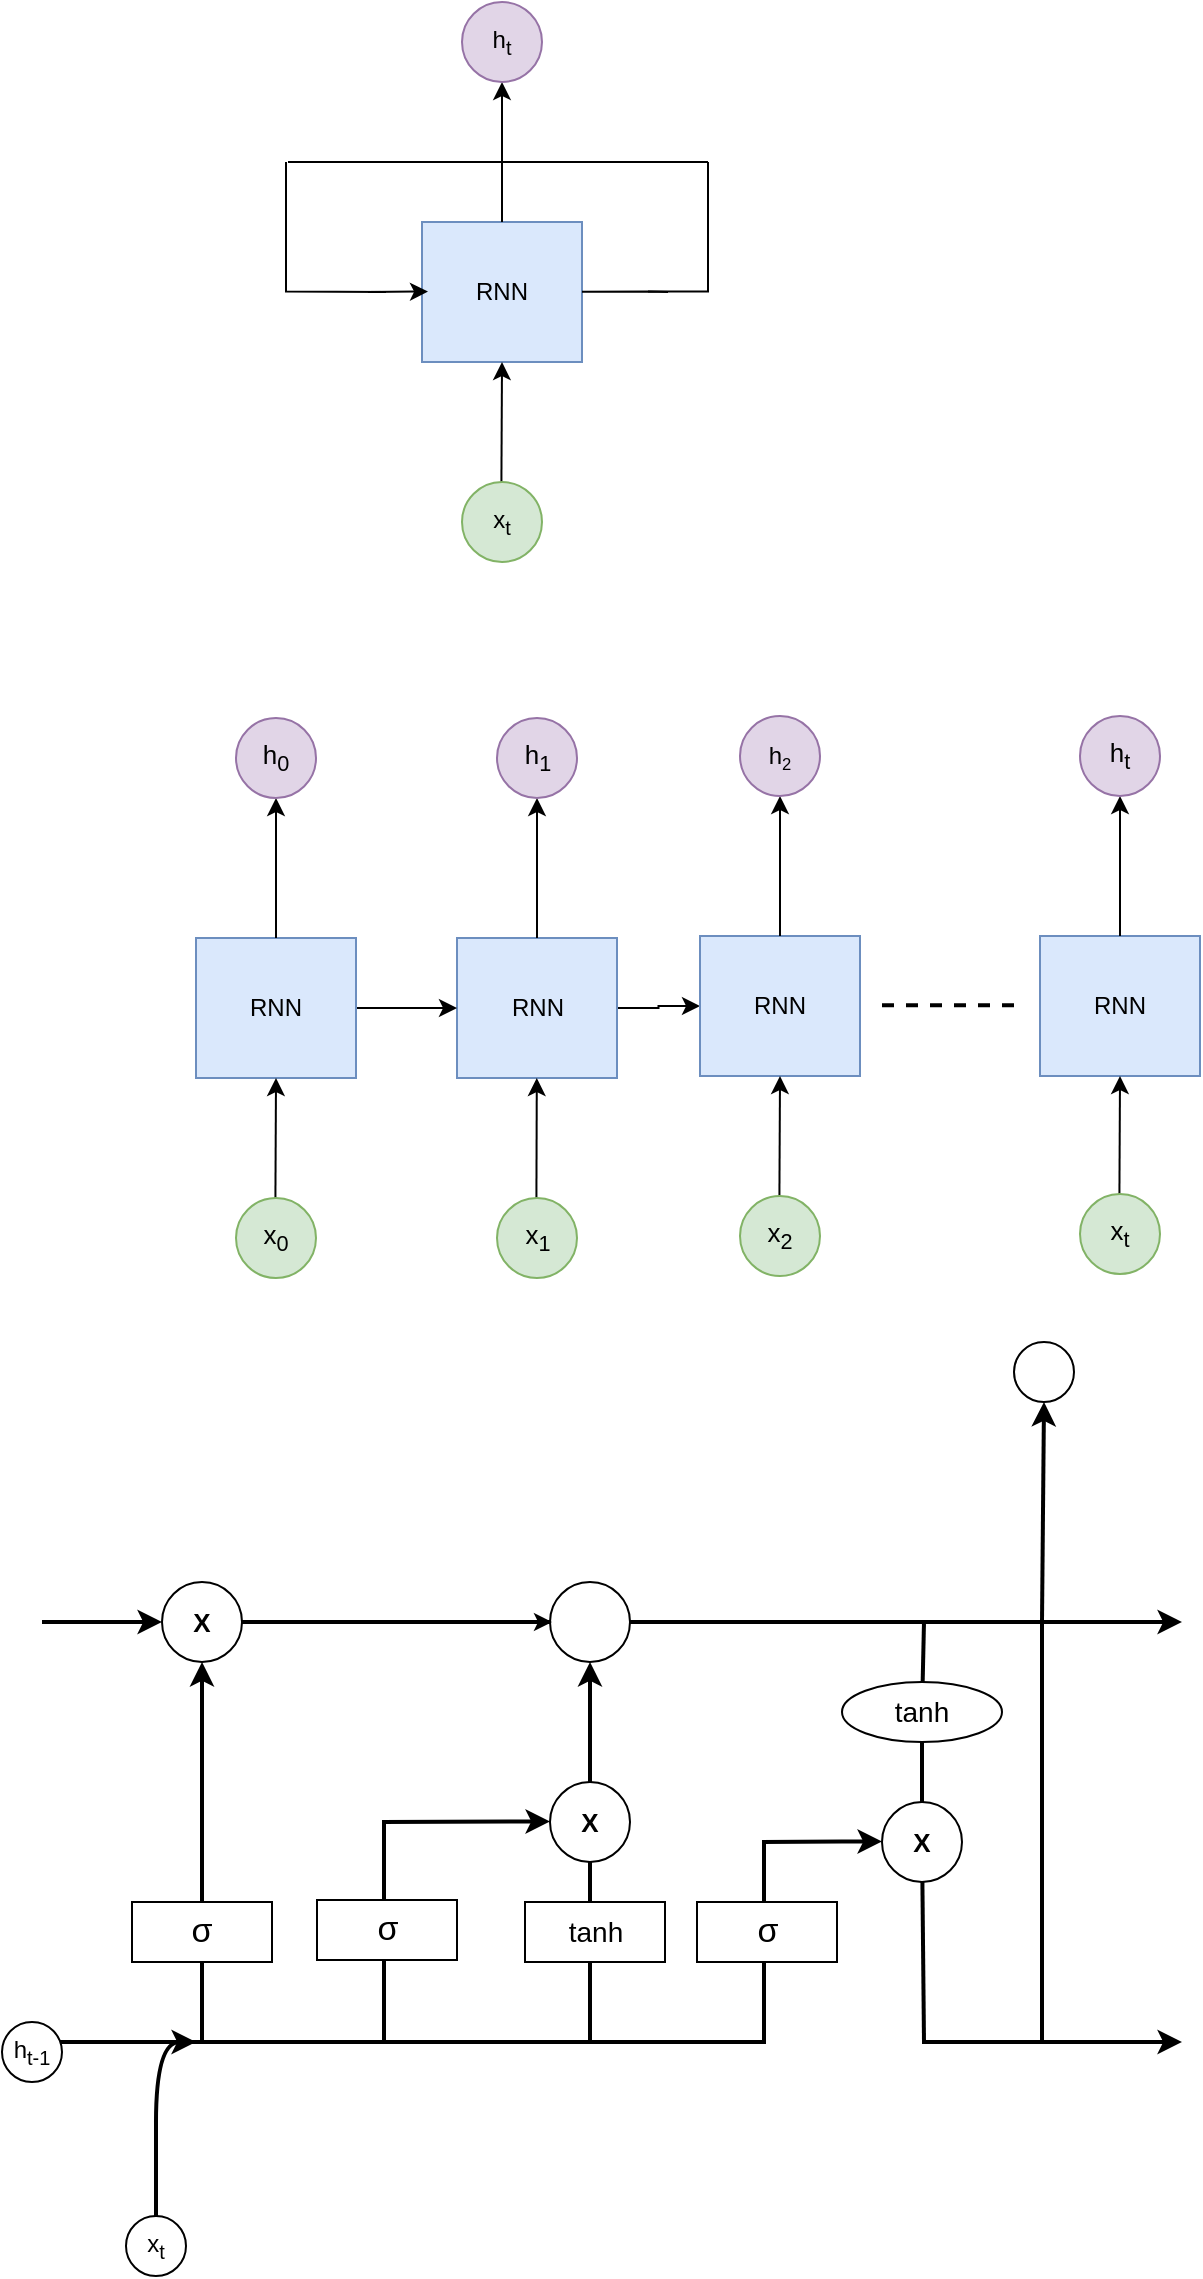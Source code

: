 <mxfile version="24.7.17">
  <diagram name="Page-1" id="m8yTK9YHbSLMwYj-W9kf">
    <mxGraphModel dx="989" dy="538" grid="1" gridSize="10" guides="1" tooltips="1" connect="1" arrows="1" fold="1" page="1" pageScale="1" pageWidth="827" pageHeight="1169" math="0" shadow="0">
      <root>
        <mxCell id="0" />
        <mxCell id="1" parent="0" />
        <mxCell id="amzg2w3BqqPhj0Owf0NF-2" value="RNN" style="rounded=0;whiteSpace=wrap;html=1;fillColor=#dae8fc;strokeColor=#6c8ebf;" vertex="1" parent="1">
          <mxGeometry x="270" y="130" width="80" height="70" as="geometry" />
        </mxCell>
        <mxCell id="amzg2w3BqqPhj0Owf0NF-6" value="" style="endArrow=none;html=1;rounded=0;" edge="1" parent="1" source="amzg2w3BqqPhj0Owf0NF-2">
          <mxGeometry width="50" height="50" relative="1" as="geometry">
            <mxPoint x="353" y="164.71" as="sourcePoint" />
            <mxPoint x="393" y="165" as="targetPoint" />
            <Array as="points">
              <mxPoint x="383" y="164.71" />
            </Array>
          </mxGeometry>
        </mxCell>
        <mxCell id="amzg2w3BqqPhj0Owf0NF-7" value="" style="endArrow=none;html=1;rounded=0;" edge="1" parent="1">
          <mxGeometry width="50" height="50" relative="1" as="geometry">
            <mxPoint x="413" y="100" as="sourcePoint" />
            <mxPoint x="383" y="164.71" as="targetPoint" />
            <Array as="points">
              <mxPoint x="413" y="164.71" />
            </Array>
          </mxGeometry>
        </mxCell>
        <mxCell id="amzg2w3BqqPhj0Owf0NF-8" value="" style="endArrow=none;html=1;rounded=0;" edge="1" parent="1">
          <mxGeometry width="50" height="50" relative="1" as="geometry">
            <mxPoint x="203" y="100" as="sourcePoint" />
            <mxPoint x="413" y="100" as="targetPoint" />
          </mxGeometry>
        </mxCell>
        <mxCell id="amzg2w3BqqPhj0Owf0NF-9" value="" style="endArrow=none;html=1;rounded=0;" edge="1" parent="1">
          <mxGeometry width="50" height="50" relative="1" as="geometry">
            <mxPoint x="202" y="100" as="sourcePoint" />
            <mxPoint x="252" y="165" as="targetPoint" />
            <Array as="points">
              <mxPoint x="202" y="130" />
              <mxPoint x="202" y="164.71" />
            </Array>
          </mxGeometry>
        </mxCell>
        <mxCell id="amzg2w3BqqPhj0Owf0NF-10" value="" style="endArrow=classic;html=1;rounded=0;entryX=0;entryY=0.25;entryDx=0;entryDy=0;" edge="1" parent="1">
          <mxGeometry width="50" height="50" relative="1" as="geometry">
            <mxPoint x="243" y="165" as="sourcePoint" />
            <mxPoint x="273" y="164.75" as="targetPoint" />
          </mxGeometry>
        </mxCell>
        <mxCell id="amzg2w3BqqPhj0Owf0NF-11" value="" style="endArrow=classic;html=1;rounded=0;entryX=0.5;entryY=1;entryDx=0;entryDy=0;" edge="1" parent="1" target="amzg2w3BqqPhj0Owf0NF-2">
          <mxGeometry width="50" height="50" relative="1" as="geometry">
            <mxPoint x="309.71" y="260" as="sourcePoint" />
            <mxPoint x="310" y="180" as="targetPoint" />
          </mxGeometry>
        </mxCell>
        <mxCell id="amzg2w3BqqPhj0Owf0NF-12" value="x&lt;sub&gt;t&lt;/sub&gt;" style="ellipse;whiteSpace=wrap;html=1;aspect=fixed;fillColor=#d5e8d4;strokeColor=#82b366;" vertex="1" parent="1">
          <mxGeometry x="290" y="260" width="40" height="40" as="geometry" />
        </mxCell>
        <mxCell id="amzg2w3BqqPhj0Owf0NF-13" value="" style="endArrow=classic;html=1;rounded=0;exitX=0.5;exitY=0;exitDx=0;exitDy=0;" edge="1" parent="1" source="amzg2w3BqqPhj0Owf0NF-2">
          <mxGeometry width="50" height="50" relative="1" as="geometry">
            <mxPoint x="309.71" y="150" as="sourcePoint" />
            <mxPoint x="310" y="60" as="targetPoint" />
          </mxGeometry>
        </mxCell>
        <mxCell id="amzg2w3BqqPhj0Owf0NF-14" value="h&lt;sub&gt;t&lt;/sub&gt;" style="ellipse;whiteSpace=wrap;html=1;aspect=fixed;fillColor=#e1d5e7;strokeColor=#9673a6;" vertex="1" parent="1">
          <mxGeometry x="290" y="20" width="40" height="40" as="geometry" />
        </mxCell>
        <mxCell id="amzg2w3BqqPhj0Owf0NF-106" value="" style="edgeStyle=orthogonalEdgeStyle;rounded=0;orthogonalLoop=1;jettySize=auto;html=1;" edge="1" parent="1" source="amzg2w3BqqPhj0Owf0NF-63" target="amzg2w3BqqPhj0Owf0NF-69">
          <mxGeometry relative="1" as="geometry" />
        </mxCell>
        <mxCell id="amzg2w3BqqPhj0Owf0NF-63" value="RNN" style="rounded=0;whiteSpace=wrap;html=1;fillColor=#dae8fc;strokeColor=#6c8ebf;" vertex="1" parent="1">
          <mxGeometry x="287.5" y="488" width="80" height="70" as="geometry" />
        </mxCell>
        <mxCell id="amzg2w3BqqPhj0Owf0NF-65" value="" style="endArrow=classic;html=1;rounded=0;" edge="1" parent="1" target="amzg2w3BqqPhj0Owf0NF-63">
          <mxGeometry width="50" height="50" relative="1" as="geometry">
            <mxPoint x="327.21" y="618" as="sourcePoint" />
            <mxPoint x="327.5" y="538" as="targetPoint" />
          </mxGeometry>
        </mxCell>
        <mxCell id="amzg2w3BqqPhj0Owf0NF-66" value="&lt;font style=&quot;font-size: 13px;&quot;&gt;x&lt;sub style=&quot;&quot;&gt;1&lt;/sub&gt;&lt;/font&gt;" style="ellipse;whiteSpace=wrap;html=1;aspect=fixed;fillColor=#d5e8d4;strokeColor=#82b366;" vertex="1" parent="1">
          <mxGeometry x="307.5" y="618" width="40" height="40" as="geometry" />
        </mxCell>
        <mxCell id="amzg2w3BqqPhj0Owf0NF-67" value="" style="endArrow=classic;html=1;rounded=0;exitX=0.5;exitY=0;exitDx=0;exitDy=0;" edge="1" parent="1" source="amzg2w3BqqPhj0Owf0NF-63">
          <mxGeometry width="50" height="50" relative="1" as="geometry">
            <mxPoint x="327.21" y="508" as="sourcePoint" />
            <mxPoint x="327.5" y="418" as="targetPoint" />
          </mxGeometry>
        </mxCell>
        <mxCell id="amzg2w3BqqPhj0Owf0NF-68" value="&lt;font style=&quot;font-size: 13px;&quot;&gt;h&lt;sub style=&quot;&quot;&gt;1&lt;/sub&gt;&lt;/font&gt;" style="ellipse;whiteSpace=wrap;html=1;aspect=fixed;fillColor=#e1d5e7;strokeColor=#9673a6;" vertex="1" parent="1">
          <mxGeometry x="307.5" y="378" width="40" height="40" as="geometry" />
        </mxCell>
        <mxCell id="amzg2w3BqqPhj0Owf0NF-69" value="RNN" style="rounded=0;whiteSpace=wrap;html=1;fillColor=#dae8fc;strokeColor=#6c8ebf;" vertex="1" parent="1">
          <mxGeometry x="409" y="487" width="80" height="70" as="geometry" />
        </mxCell>
        <mxCell id="amzg2w3BqqPhj0Owf0NF-71" value="" style="endArrow=classic;html=1;rounded=0;entryX=0.5;entryY=1;entryDx=0;entryDy=0;" edge="1" parent="1" target="amzg2w3BqqPhj0Owf0NF-69">
          <mxGeometry width="50" height="50" relative="1" as="geometry">
            <mxPoint x="448.71" y="617" as="sourcePoint" />
            <mxPoint x="449" y="537" as="targetPoint" />
          </mxGeometry>
        </mxCell>
        <mxCell id="amzg2w3BqqPhj0Owf0NF-72" value="&lt;font style=&quot;font-size: 13px;&quot;&gt;x&lt;sub style=&quot;&quot;&gt;2&lt;/sub&gt;&lt;/font&gt;" style="ellipse;whiteSpace=wrap;html=1;aspect=fixed;fillColor=#d5e8d4;strokeColor=#82b366;" vertex="1" parent="1">
          <mxGeometry x="429" y="617" width="40" height="40" as="geometry" />
        </mxCell>
        <mxCell id="amzg2w3BqqPhj0Owf0NF-73" value="" style="endArrow=classic;html=1;rounded=0;exitX=0.5;exitY=0;exitDx=0;exitDy=0;" edge="1" parent="1" source="amzg2w3BqqPhj0Owf0NF-69">
          <mxGeometry width="50" height="50" relative="1" as="geometry">
            <mxPoint x="448.71" y="507" as="sourcePoint" />
            <mxPoint x="449" y="417" as="targetPoint" />
          </mxGeometry>
        </mxCell>
        <mxCell id="amzg2w3BqqPhj0Owf0NF-74" value="h&lt;span style=&quot;font-size: 10px;&quot;&gt;&lt;sub&gt;2&lt;/sub&gt;&lt;/span&gt;" style="ellipse;whiteSpace=wrap;html=1;aspect=fixed;fillColor=#e1d5e7;strokeColor=#9673a6;" vertex="1" parent="1">
          <mxGeometry x="429" y="377" width="40" height="40" as="geometry" />
        </mxCell>
        <mxCell id="amzg2w3BqqPhj0Owf0NF-105" value="" style="edgeStyle=orthogonalEdgeStyle;rounded=0;orthogonalLoop=1;jettySize=auto;html=1;" edge="1" parent="1" source="amzg2w3BqqPhj0Owf0NF-81" target="amzg2w3BqqPhj0Owf0NF-63">
          <mxGeometry relative="1" as="geometry" />
        </mxCell>
        <mxCell id="amzg2w3BqqPhj0Owf0NF-81" value="RNN" style="rounded=0;whiteSpace=wrap;html=1;fillColor=#dae8fc;strokeColor=#6c8ebf;" vertex="1" parent="1">
          <mxGeometry x="157" y="488" width="80" height="70" as="geometry" />
        </mxCell>
        <mxCell id="amzg2w3BqqPhj0Owf0NF-83" value="" style="endArrow=classic;html=1;rounded=0;entryX=0.5;entryY=1;entryDx=0;entryDy=0;" edge="1" parent="1" target="amzg2w3BqqPhj0Owf0NF-81">
          <mxGeometry width="50" height="50" relative="1" as="geometry">
            <mxPoint x="196.71" y="618" as="sourcePoint" />
            <mxPoint x="197" y="538" as="targetPoint" />
          </mxGeometry>
        </mxCell>
        <mxCell id="amzg2w3BqqPhj0Owf0NF-84" value="&lt;font style=&quot;font-size: 13px;&quot;&gt;x&lt;sub style=&quot;&quot;&gt;0&lt;/sub&gt;&lt;/font&gt;" style="ellipse;whiteSpace=wrap;html=1;aspect=fixed;fillColor=#d5e8d4;strokeColor=#82b366;" vertex="1" parent="1">
          <mxGeometry x="177" y="618" width="40" height="40" as="geometry" />
        </mxCell>
        <mxCell id="amzg2w3BqqPhj0Owf0NF-85" value="" style="endArrow=classic;html=1;rounded=0;exitX=0.5;exitY=0;exitDx=0;exitDy=0;" edge="1" parent="1" source="amzg2w3BqqPhj0Owf0NF-81">
          <mxGeometry width="50" height="50" relative="1" as="geometry">
            <mxPoint x="196.71" y="508" as="sourcePoint" />
            <mxPoint x="197" y="418" as="targetPoint" />
          </mxGeometry>
        </mxCell>
        <mxCell id="amzg2w3BqqPhj0Owf0NF-86" value="&lt;font style=&quot;font-size: 13px;&quot;&gt;h&lt;sub style=&quot;&quot;&gt;0&lt;/sub&gt;&lt;/font&gt;" style="ellipse;whiteSpace=wrap;html=1;aspect=fixed;fillColor=#e1d5e7;strokeColor=#9673a6;" vertex="1" parent="1">
          <mxGeometry x="177" y="378" width="40" height="40" as="geometry" />
        </mxCell>
        <mxCell id="amzg2w3BqqPhj0Owf0NF-89" value="RNN" style="rounded=0;whiteSpace=wrap;html=1;fillColor=#dae8fc;strokeColor=#6c8ebf;" vertex="1" parent="1">
          <mxGeometry x="579" y="487" width="80" height="70" as="geometry" />
        </mxCell>
        <mxCell id="amzg2w3BqqPhj0Owf0NF-90" value="" style="endArrow=classic;html=1;rounded=0;entryX=0.5;entryY=1;entryDx=0;entryDy=0;" edge="1" parent="1" target="amzg2w3BqqPhj0Owf0NF-89">
          <mxGeometry width="50" height="50" relative="1" as="geometry">
            <mxPoint x="618.71" y="617" as="sourcePoint" />
            <mxPoint x="619" y="537" as="targetPoint" />
          </mxGeometry>
        </mxCell>
        <mxCell id="amzg2w3BqqPhj0Owf0NF-91" value="&lt;font style=&quot;font-size: 13px;&quot;&gt;x&lt;sub style=&quot;&quot;&gt;t&lt;/sub&gt;&lt;/font&gt;" style="ellipse;whiteSpace=wrap;html=1;aspect=fixed;fillColor=#d5e8d4;strokeColor=#82b366;" vertex="1" parent="1">
          <mxGeometry x="599" y="616" width="40" height="40" as="geometry" />
        </mxCell>
        <mxCell id="amzg2w3BqqPhj0Owf0NF-92" value="" style="endArrow=classic;html=1;rounded=0;exitX=0.5;exitY=0;exitDx=0;exitDy=0;" edge="1" parent="1" source="amzg2w3BqqPhj0Owf0NF-89">
          <mxGeometry width="50" height="50" relative="1" as="geometry">
            <mxPoint x="618.71" y="507" as="sourcePoint" />
            <mxPoint x="619" y="417" as="targetPoint" />
          </mxGeometry>
        </mxCell>
        <mxCell id="amzg2w3BqqPhj0Owf0NF-93" value="&lt;font style=&quot;font-size: 13px;&quot;&gt;h&lt;sub&gt;t&lt;/sub&gt;&lt;/font&gt;" style="ellipse;whiteSpace=wrap;html=1;aspect=fixed;fillColor=#e1d5e7;strokeColor=#9673a6;" vertex="1" parent="1">
          <mxGeometry x="599" y="377" width="40" height="40" as="geometry" />
        </mxCell>
        <mxCell id="amzg2w3BqqPhj0Owf0NF-95" value="" style="endArrow=none;dashed=1;html=1;rounded=0;strokeWidth=2;" edge="1" parent="1">
          <mxGeometry width="50" height="50" relative="1" as="geometry">
            <mxPoint x="500" y="521.58" as="sourcePoint" />
            <mxPoint x="570" y="521.58" as="targetPoint" />
            <Array as="points">
              <mxPoint x="520" y="521.58" />
            </Array>
          </mxGeometry>
        </mxCell>
        <mxCell id="amzg2w3BqqPhj0Owf0NF-107" value="" style="endArrow=classic;html=1;rounded=0;strokeWidth=2;" edge="1" parent="1" source="amzg2w3BqqPhj0Owf0NF-142">
          <mxGeometry width="50" height="50" relative="1" as="geometry">
            <mxPoint x="80" y="830" as="sourcePoint" />
            <mxPoint x="650" y="830" as="targetPoint" />
          </mxGeometry>
        </mxCell>
        <mxCell id="amzg2w3BqqPhj0Owf0NF-108" value="" style="endArrow=none;html=1;rounded=0;strokeWidth=2;" edge="1" parent="1">
          <mxGeometry width="50" height="50" relative="1" as="geometry">
            <mxPoint x="80" y="1040" as="sourcePoint" />
            <mxPoint x="440" y="1040" as="targetPoint" />
          </mxGeometry>
        </mxCell>
        <mxCell id="amzg2w3BqqPhj0Owf0NF-109" value="" style="endArrow=classic;html=1;rounded=0;strokeWidth=2;" edge="1" parent="1">
          <mxGeometry width="50" height="50" relative="1" as="geometry">
            <mxPoint x="520" y="1040" as="sourcePoint" />
            <mxPoint x="650" y="1040" as="targetPoint" />
          </mxGeometry>
        </mxCell>
        <mxCell id="amzg2w3BqqPhj0Owf0NF-110" value="" style="endArrow=none;html=1;rounded=0;strokeWidth=2;" edge="1" parent="1" source="amzg2w3BqqPhj0Owf0NF-115">
          <mxGeometry width="50" height="50" relative="1" as="geometry">
            <mxPoint x="521" y="1040" as="sourcePoint" />
            <mxPoint x="521" y="830" as="targetPoint" />
          </mxGeometry>
        </mxCell>
        <mxCell id="amzg2w3BqqPhj0Owf0NF-111" value="" style="endArrow=none;html=1;rounded=0;strokeWidth=2;" edge="1" parent="1">
          <mxGeometry width="50" height="50" relative="1" as="geometry">
            <mxPoint x="580" y="1040" as="sourcePoint" />
            <mxPoint x="580" y="830" as="targetPoint" />
          </mxGeometry>
        </mxCell>
        <mxCell id="amzg2w3BqqPhj0Owf0NF-112" value="" style="endArrow=classic;html=1;rounded=0;strokeWidth=2;" edge="1" parent="1">
          <mxGeometry width="50" height="50" relative="1" as="geometry">
            <mxPoint x="580" y="830" as="sourcePoint" />
            <mxPoint x="581" y="720" as="targetPoint" />
          </mxGeometry>
        </mxCell>
        <mxCell id="amzg2w3BqqPhj0Owf0NF-116" value="" style="endArrow=none;html=1;rounded=0;strokeWidth=2;" edge="1" parent="1" source="amzg2w3BqqPhj0Owf0NF-113" target="amzg2w3BqqPhj0Owf0NF-115">
          <mxGeometry width="50" height="50" relative="1" as="geometry">
            <mxPoint x="521" y="1040" as="sourcePoint" />
            <mxPoint x="521" y="830" as="targetPoint" />
          </mxGeometry>
        </mxCell>
        <mxCell id="amzg2w3BqqPhj0Owf0NF-115" value="&lt;span style=&quot;font-size: 14px;&quot;&gt;tanh&lt;/span&gt;" style="ellipse;whiteSpace=wrap;html=1;" vertex="1" parent="1">
          <mxGeometry x="480" y="860" width="80" height="30" as="geometry" />
        </mxCell>
        <mxCell id="amzg2w3BqqPhj0Owf0NF-117" value="" style="endArrow=none;html=1;rounded=0;strokeWidth=2;" edge="1" parent="1" target="amzg2w3BqqPhj0Owf0NF-113">
          <mxGeometry width="50" height="50" relative="1" as="geometry">
            <mxPoint x="521" y="1040" as="sourcePoint" />
            <mxPoint x="520" y="900" as="targetPoint" />
          </mxGeometry>
        </mxCell>
        <mxCell id="amzg2w3BqqPhj0Owf0NF-113" value="&lt;b&gt;&lt;font style=&quot;font-size: 13px;&quot;&gt;X&lt;/font&gt;&lt;/b&gt;" style="ellipse;whiteSpace=wrap;html=1;aspect=fixed;" vertex="1" parent="1">
          <mxGeometry x="500" y="920" width="40" height="40" as="geometry" />
        </mxCell>
        <mxCell id="amzg2w3BqqPhj0Owf0NF-126" value="" style="endArrow=classic;html=1;rounded=0;strokeWidth=2;" edge="1" parent="1">
          <mxGeometry width="50" height="50" relative="1" as="geometry">
            <mxPoint x="440" y="940" as="sourcePoint" />
            <mxPoint x="500" y="939.76" as="targetPoint" />
            <Array as="points">
              <mxPoint x="480" y="939.76" />
            </Array>
          </mxGeometry>
        </mxCell>
        <mxCell id="amzg2w3BqqPhj0Owf0NF-127" value="" style="endArrow=none;html=1;rounded=0;strokeWidth=2;" edge="1" parent="1">
          <mxGeometry width="50" height="50" relative="1" as="geometry">
            <mxPoint x="441" y="1041" as="sourcePoint" />
            <mxPoint x="441" y="941" as="targetPoint" />
          </mxGeometry>
        </mxCell>
        <mxCell id="amzg2w3BqqPhj0Owf0NF-128" value="&lt;span style=&quot;font-size: 17px;&quot;&gt;σ&lt;/span&gt;" style="rounded=0;whiteSpace=wrap;html=1;" vertex="1" parent="1">
          <mxGeometry x="407.5" y="970" width="70" height="30" as="geometry" />
        </mxCell>
        <mxCell id="amzg2w3BqqPhj0Owf0NF-129" value="" style="endArrow=classic;html=1;rounded=0;strokeWidth=2;" edge="1" parent="1">
          <mxGeometry width="50" height="50" relative="1" as="geometry">
            <mxPoint x="354" y="1040" as="sourcePoint" />
            <mxPoint x="354" y="850" as="targetPoint" />
          </mxGeometry>
        </mxCell>
        <mxCell id="amzg2w3BqqPhj0Owf0NF-130" value="&lt;font style=&quot;font-size: 14px;&quot;&gt;tanh&lt;/font&gt;" style="rounded=0;whiteSpace=wrap;html=1;" vertex="1" parent="1">
          <mxGeometry x="321.5" y="970" width="70" height="30" as="geometry" />
        </mxCell>
        <mxCell id="amzg2w3BqqPhj0Owf0NF-131" value="&lt;font size=&quot;1&quot; style=&quot;&quot;&gt;&lt;b style=&quot;font-size: 13px;&quot;&gt;X&lt;/b&gt;&lt;/font&gt;" style="ellipse;whiteSpace=wrap;html=1;aspect=fixed;" vertex="1" parent="1">
          <mxGeometry x="334" y="910" width="40" height="40" as="geometry" />
        </mxCell>
        <mxCell id="amzg2w3BqqPhj0Owf0NF-132" value="" style="ellipse;whiteSpace=wrap;html=1;aspect=fixed;" vertex="1" parent="1">
          <mxGeometry x="334" y="810" width="40" height="40" as="geometry" />
        </mxCell>
        <mxCell id="amzg2w3BqqPhj0Owf0NF-133" value="" style="endArrow=none;html=1;rounded=0;strokeWidth=2;" edge="1" parent="1">
          <mxGeometry width="50" height="50" relative="1" as="geometry">
            <mxPoint x="251" y="1040" as="sourcePoint" />
            <mxPoint x="251" y="930" as="targetPoint" />
          </mxGeometry>
        </mxCell>
        <mxCell id="amzg2w3BqqPhj0Owf0NF-134" value="&lt;span style=&quot;font-size: 17px;&quot;&gt;σ&lt;/span&gt;" style="rounded=0;whiteSpace=wrap;html=1;" vertex="1" parent="1">
          <mxGeometry x="217.5" y="969" width="70" height="30" as="geometry" />
        </mxCell>
        <mxCell id="amzg2w3BqqPhj0Owf0NF-135" value="" style="endArrow=classic;html=1;rounded=0;strokeWidth=2;" edge="1" parent="1">
          <mxGeometry width="50" height="50" relative="1" as="geometry">
            <mxPoint x="250" y="930" as="sourcePoint" />
            <mxPoint x="334" y="929.71" as="targetPoint" />
            <Array as="points">
              <mxPoint x="314" y="929.71" />
            </Array>
          </mxGeometry>
        </mxCell>
        <mxCell id="amzg2w3BqqPhj0Owf0NF-136" value="" style="endArrow=classic;html=1;rounded=0;strokeWidth=2;" edge="1" parent="1">
          <mxGeometry width="50" height="50" relative="1" as="geometry">
            <mxPoint x="160" y="1040" as="sourcePoint" />
            <mxPoint x="160" y="850" as="targetPoint" />
          </mxGeometry>
        </mxCell>
        <mxCell id="amzg2w3BqqPhj0Owf0NF-137" value="&lt;font style=&quot;font-size: 17px;&quot;&gt;σ&lt;/font&gt;" style="rounded=0;whiteSpace=wrap;html=1;" vertex="1" parent="1">
          <mxGeometry x="125" y="970" width="70" height="30" as="geometry" />
        </mxCell>
        <mxCell id="amzg2w3BqqPhj0Owf0NF-140" value="" style="curved=1;endArrow=classic;html=1;rounded=0;strokeWidth=2;" edge="1" parent="1">
          <mxGeometry width="50" height="50" relative="1" as="geometry">
            <mxPoint x="137" y="1080" as="sourcePoint" />
            <mxPoint x="157" y="1040" as="targetPoint" />
            <Array as="points">
              <mxPoint x="137" y="1040" />
            </Array>
          </mxGeometry>
        </mxCell>
        <mxCell id="amzg2w3BqqPhj0Owf0NF-141" value="" style="endArrow=none;html=1;rounded=0;strokeWidth=2;" edge="1" parent="1">
          <mxGeometry width="50" height="50" relative="1" as="geometry">
            <mxPoint x="137" y="1140" as="sourcePoint" />
            <mxPoint x="137" y="1080" as="targetPoint" />
          </mxGeometry>
        </mxCell>
        <mxCell id="amzg2w3BqqPhj0Owf0NF-143" value="" style="endArrow=classic;html=1;rounded=0;strokeWidth=2;" edge="1" parent="1" target="amzg2w3BqqPhj0Owf0NF-142">
          <mxGeometry width="50" height="50" relative="1" as="geometry">
            <mxPoint x="80" y="830" as="sourcePoint" />
            <mxPoint x="650" y="830" as="targetPoint" />
          </mxGeometry>
        </mxCell>
        <mxCell id="amzg2w3BqqPhj0Owf0NF-144" style="edgeStyle=orthogonalEdgeStyle;rounded=0;orthogonalLoop=1;jettySize=auto;html=1;exitX=1;exitY=0.5;exitDx=0;exitDy=0;" edge="1" parent="1" source="amzg2w3BqqPhj0Owf0NF-142">
          <mxGeometry relative="1" as="geometry">
            <mxPoint x="185" y="830" as="sourcePoint" />
            <mxPoint x="335" y="830" as="targetPoint" />
          </mxGeometry>
        </mxCell>
        <mxCell id="amzg2w3BqqPhj0Owf0NF-142" value="&lt;font size=&quot;1&quot; style=&quot;&quot;&gt;&lt;b style=&quot;font-size: 13px;&quot;&gt;X&lt;/b&gt;&lt;/font&gt;" style="ellipse;whiteSpace=wrap;html=1;aspect=fixed;" vertex="1" parent="1">
          <mxGeometry x="140" y="810" width="40" height="40" as="geometry" />
        </mxCell>
        <mxCell id="amzg2w3BqqPhj0Owf0NF-145" value="" style="ellipse;whiteSpace=wrap;html=1;aspect=fixed;" vertex="1" parent="1">
          <mxGeometry x="566" y="690" width="30" height="30" as="geometry" />
        </mxCell>
        <mxCell id="amzg2w3BqqPhj0Owf0NF-146" value="x&lt;sub&gt;t&lt;/sub&gt;" style="ellipse;whiteSpace=wrap;html=1;aspect=fixed;" vertex="1" parent="1">
          <mxGeometry x="122" y="1127" width="30" height="30" as="geometry" />
        </mxCell>
        <mxCell id="amzg2w3BqqPhj0Owf0NF-147" value="h&lt;sub&gt;t-1&lt;/sub&gt;" style="ellipse;whiteSpace=wrap;html=1;aspect=fixed;" vertex="1" parent="1">
          <mxGeometry x="60" y="1030" width="30" height="30" as="geometry" />
        </mxCell>
      </root>
    </mxGraphModel>
  </diagram>
</mxfile>
